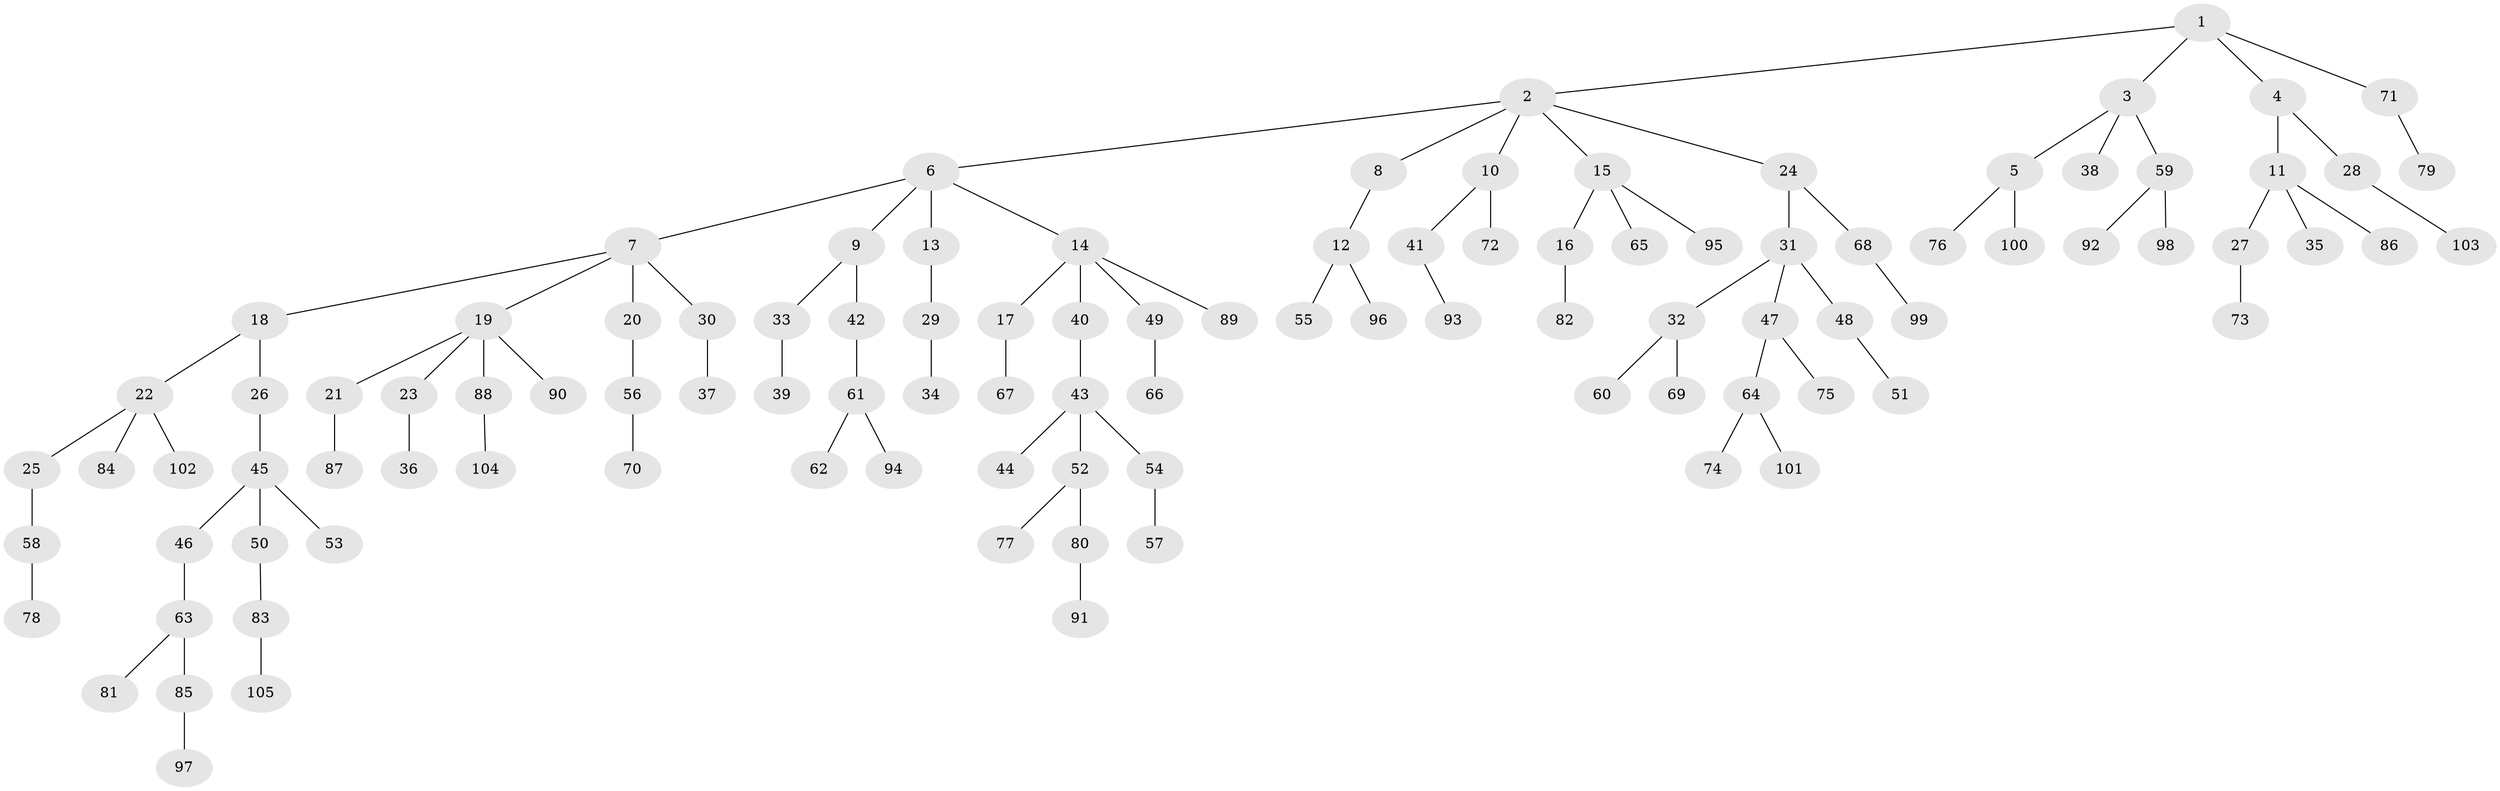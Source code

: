 // Generated by graph-tools (version 1.1) at 2025/50/03/09/25 03:50:18]
// undirected, 105 vertices, 104 edges
graph export_dot {
graph [start="1"]
  node [color=gray90,style=filled];
  1;
  2;
  3;
  4;
  5;
  6;
  7;
  8;
  9;
  10;
  11;
  12;
  13;
  14;
  15;
  16;
  17;
  18;
  19;
  20;
  21;
  22;
  23;
  24;
  25;
  26;
  27;
  28;
  29;
  30;
  31;
  32;
  33;
  34;
  35;
  36;
  37;
  38;
  39;
  40;
  41;
  42;
  43;
  44;
  45;
  46;
  47;
  48;
  49;
  50;
  51;
  52;
  53;
  54;
  55;
  56;
  57;
  58;
  59;
  60;
  61;
  62;
  63;
  64;
  65;
  66;
  67;
  68;
  69;
  70;
  71;
  72;
  73;
  74;
  75;
  76;
  77;
  78;
  79;
  80;
  81;
  82;
  83;
  84;
  85;
  86;
  87;
  88;
  89;
  90;
  91;
  92;
  93;
  94;
  95;
  96;
  97;
  98;
  99;
  100;
  101;
  102;
  103;
  104;
  105;
  1 -- 2;
  1 -- 3;
  1 -- 4;
  1 -- 71;
  2 -- 6;
  2 -- 8;
  2 -- 10;
  2 -- 15;
  2 -- 24;
  3 -- 5;
  3 -- 38;
  3 -- 59;
  4 -- 11;
  4 -- 28;
  5 -- 76;
  5 -- 100;
  6 -- 7;
  6 -- 9;
  6 -- 13;
  6 -- 14;
  7 -- 18;
  7 -- 19;
  7 -- 20;
  7 -- 30;
  8 -- 12;
  9 -- 33;
  9 -- 42;
  10 -- 41;
  10 -- 72;
  11 -- 27;
  11 -- 35;
  11 -- 86;
  12 -- 55;
  12 -- 96;
  13 -- 29;
  14 -- 17;
  14 -- 40;
  14 -- 49;
  14 -- 89;
  15 -- 16;
  15 -- 65;
  15 -- 95;
  16 -- 82;
  17 -- 67;
  18 -- 22;
  18 -- 26;
  19 -- 21;
  19 -- 23;
  19 -- 88;
  19 -- 90;
  20 -- 56;
  21 -- 87;
  22 -- 25;
  22 -- 84;
  22 -- 102;
  23 -- 36;
  24 -- 31;
  24 -- 68;
  25 -- 58;
  26 -- 45;
  27 -- 73;
  28 -- 103;
  29 -- 34;
  30 -- 37;
  31 -- 32;
  31 -- 47;
  31 -- 48;
  32 -- 60;
  32 -- 69;
  33 -- 39;
  40 -- 43;
  41 -- 93;
  42 -- 61;
  43 -- 44;
  43 -- 52;
  43 -- 54;
  45 -- 46;
  45 -- 50;
  45 -- 53;
  46 -- 63;
  47 -- 64;
  47 -- 75;
  48 -- 51;
  49 -- 66;
  50 -- 83;
  52 -- 77;
  52 -- 80;
  54 -- 57;
  56 -- 70;
  58 -- 78;
  59 -- 92;
  59 -- 98;
  61 -- 62;
  61 -- 94;
  63 -- 81;
  63 -- 85;
  64 -- 74;
  64 -- 101;
  68 -- 99;
  71 -- 79;
  80 -- 91;
  83 -- 105;
  85 -- 97;
  88 -- 104;
}

